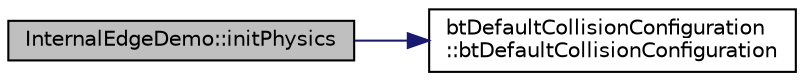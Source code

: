 digraph "InternalEdgeDemo::initPhysics"
{
  edge [fontname="Helvetica",fontsize="10",labelfontname="Helvetica",labelfontsize="10"];
  node [fontname="Helvetica",fontsize="10",shape=record];
  rankdir="LR";
  Node1 [label="InternalEdgeDemo::initPhysics",height=0.2,width=0.4,color="black", fillcolor="grey75", style="filled", fontcolor="black"];
  Node1 -> Node2 [color="midnightblue",fontsize="10",style="solid",fontname="Helvetica"];
  Node2 [label="btDefaultCollisionConfiguration\l::btDefaultCollisionConfiguration",height=0.2,width=0.4,color="black", fillcolor="white", style="filled",URL="$classbt_default_collision_configuration.html#ad08e7d72b0bd0d3f98290c2a1649b0d9"];
}
